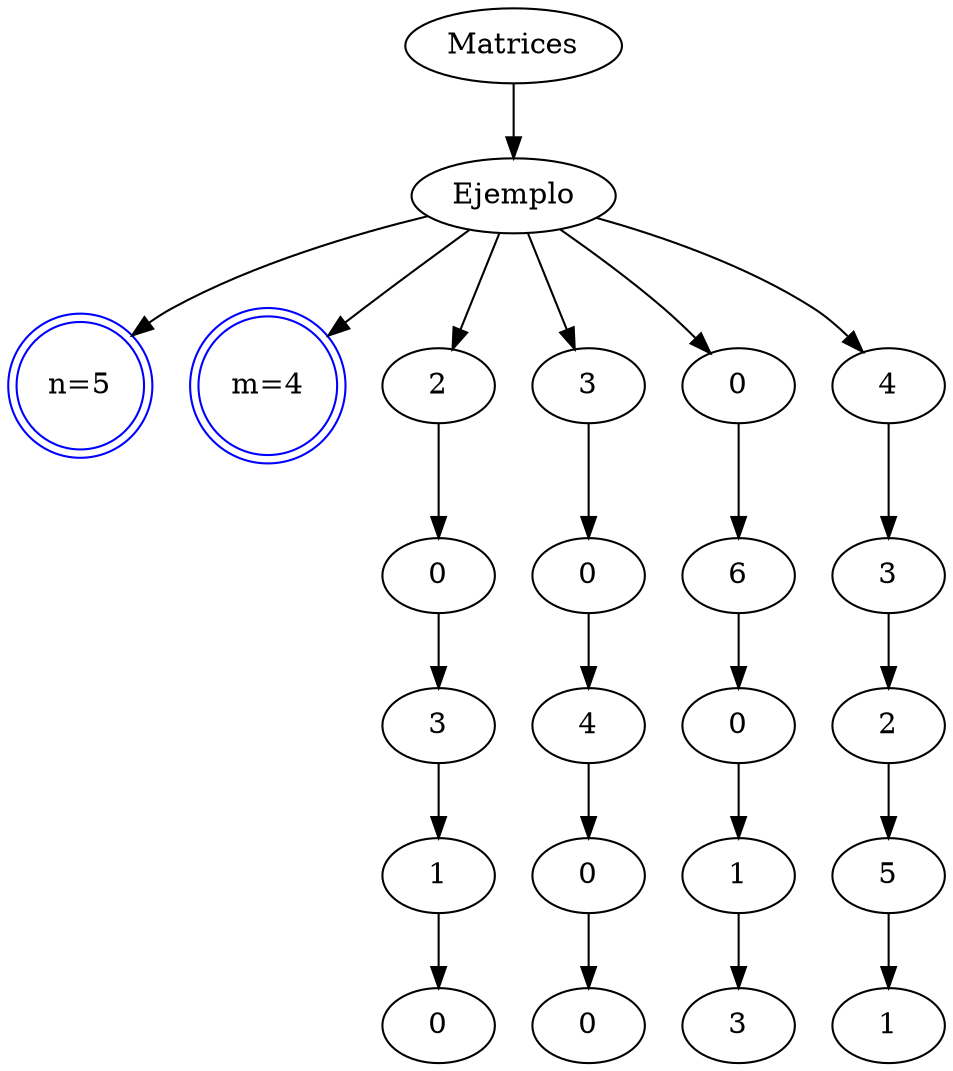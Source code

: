 digraph dibujo{
rankdir=UD;
node [shape = ellipse, style=filled, fillcolor=white];
inicio [shape = ellipse,label= "Matrices"]
estadoEjemplo[ label ="Ejemplo"];
estado5n[ label ="n=5", shape = doublecircle, color=blue];
estado4[ label ="m=4", shape = doublecircle, color=blue];
inicio ->estadoEjemplo;
estadoEjemplo->estado5n;
estadoEjemplo->estado4;
valor1[ label ="2"];
estadoEjemplo->valor1;
valor1->valor5;
valor2[ label ="3"];
estadoEjemplo->valor2;
valor2->valor6;
valor3[ label ="0"];
estadoEjemplo->valor3;
valor3->valor7;
valor4[ label ="4"];
estadoEjemplo->valor4;
valor4->valor8;
valor5[ label ="0"];
valor5->valor9;
valor6[ label ="0"];
valor6->valor10;
valor7[ label ="6"];
valor7->valor11;
valor8[ label ="3"];
valor8->valor12;
valor9[ label ="3"];
valor9->valor13;
valor10[ label ="4"];
valor10->valor14;
valor11[ label ="0"];
valor11->valor15;
valor12[ label ="2"];
valor12->valor16;
valor13[ label ="1"];
valor13->valor17;
valor14[ label ="0"];
valor14->valor18;
valor15[ label ="1"];
valor15->valor19;
valor16[ label ="5"];
valor16->valor20;
valor17[ label ="0"];
valor18[ label ="0"];
valor19[ label ="3"];
valor20[ label ="1"];
}